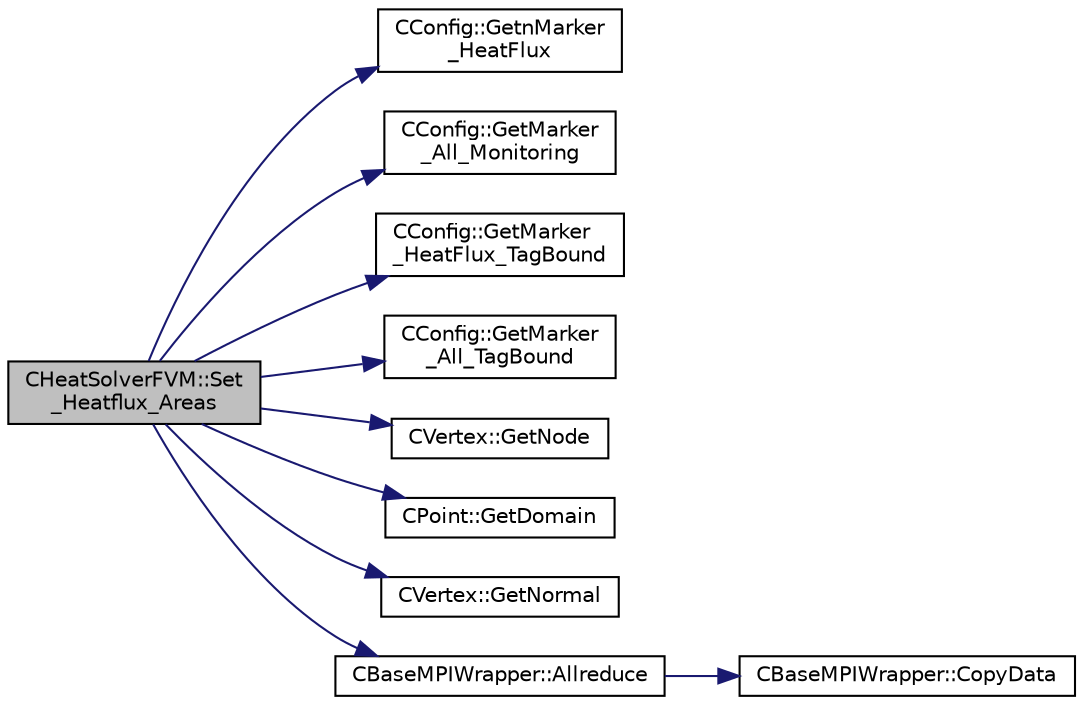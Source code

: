 digraph "CHeatSolverFVM::Set_Heatflux_Areas"
{
  edge [fontname="Helvetica",fontsize="10",labelfontname="Helvetica",labelfontsize="10"];
  node [fontname="Helvetica",fontsize="10",shape=record];
  rankdir="LR";
  Node632 [label="CHeatSolverFVM::Set\l_Heatflux_Areas",height=0.2,width=0.4,color="black", fillcolor="grey75", style="filled", fontcolor="black"];
  Node632 -> Node633 [color="midnightblue",fontsize="10",style="solid",fontname="Helvetica"];
  Node633 [label="CConfig::GetnMarker\l_HeatFlux",height=0.2,width=0.4,color="black", fillcolor="white", style="filled",URL="$class_c_config.html#a32440bdf444c3187c2b45f6f6d509a86",tooltip="Get the total number of heat flux markers. "];
  Node632 -> Node634 [color="midnightblue",fontsize="10",style="solid",fontname="Helvetica"];
  Node634 [label="CConfig::GetMarker\l_All_Monitoring",height=0.2,width=0.4,color="black", fillcolor="white", style="filled",URL="$class_c_config.html#a942619938b389de95268bce31434c276",tooltip="Get the monitoring information for a marker val_marker. "];
  Node632 -> Node635 [color="midnightblue",fontsize="10",style="solid",fontname="Helvetica"];
  Node635 [label="CConfig::GetMarker\l_HeatFlux_TagBound",height=0.2,width=0.4,color="black", fillcolor="white", style="filled",URL="$class_c_config.html#ae6abb511ad2253421790537537101753",tooltip="Get the name of the surface defined in the geometry file. "];
  Node632 -> Node636 [color="midnightblue",fontsize="10",style="solid",fontname="Helvetica"];
  Node636 [label="CConfig::GetMarker\l_All_TagBound",height=0.2,width=0.4,color="black", fillcolor="white", style="filled",URL="$class_c_config.html#a967e969a3beb24bb6e57d7036af003be",tooltip="Get the index of the surface defined in the geometry file. "];
  Node632 -> Node637 [color="midnightblue",fontsize="10",style="solid",fontname="Helvetica"];
  Node637 [label="CVertex::GetNode",height=0.2,width=0.4,color="black", fillcolor="white", style="filled",URL="$class_c_vertex.html#a95c513bf927464157ed96b6c79779a1f",tooltip="Get the node of the vertex. "];
  Node632 -> Node638 [color="midnightblue",fontsize="10",style="solid",fontname="Helvetica"];
  Node638 [label="CPoint::GetDomain",height=0.2,width=0.4,color="black", fillcolor="white", style="filled",URL="$class_c_point.html#a1d7e22a60d4cfef356af1cba2bab3e55",tooltip="For parallel computation, its indicates if a point must be computed or not. "];
  Node632 -> Node639 [color="midnightblue",fontsize="10",style="solid",fontname="Helvetica"];
  Node639 [label="CVertex::GetNormal",height=0.2,width=0.4,color="black", fillcolor="white", style="filled",URL="$class_c_vertex.html#a0d289163c6f3384822fcb9ae86fc1c39",tooltip="Copy the the normal vector of a face. "];
  Node632 -> Node640 [color="midnightblue",fontsize="10",style="solid",fontname="Helvetica"];
  Node640 [label="CBaseMPIWrapper::Allreduce",height=0.2,width=0.4,color="black", fillcolor="white", style="filled",URL="$class_c_base_m_p_i_wrapper.html#a637b6fd917a8ca91ce748ba88e0d66b6"];
  Node640 -> Node641 [color="midnightblue",fontsize="10",style="solid",fontname="Helvetica"];
  Node641 [label="CBaseMPIWrapper::CopyData",height=0.2,width=0.4,color="black", fillcolor="white", style="filled",URL="$class_c_base_m_p_i_wrapper.html#a4725cc1dd65b161b483e812a538a5e36"];
}
